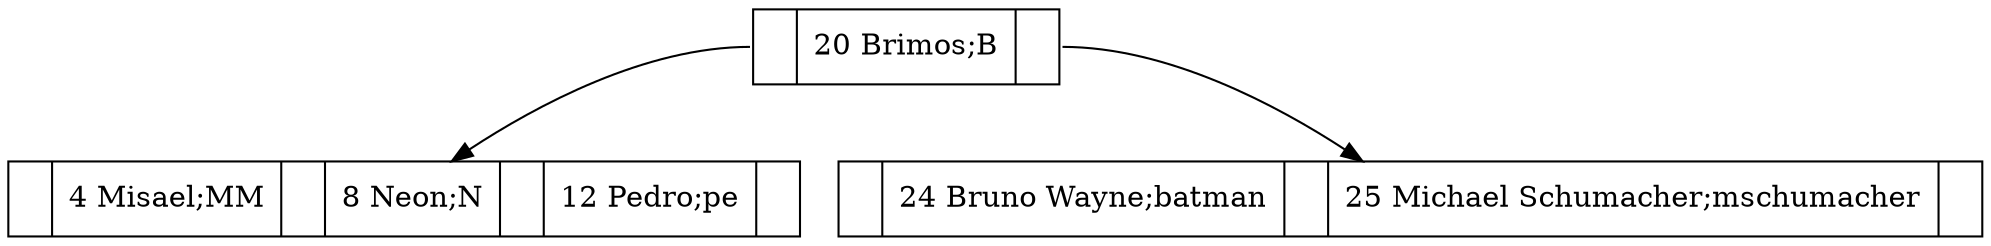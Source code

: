 digraph G{
node[shape=record]
node621009875[label = "<f0>|<f1>20 Brimos;B|<f2>"]
node1265094477[label = "<f0>|<f1>4 Misael;MM|<f2>|<f3>8 Neon;N|<f4>|<f5>12 Pedro;pe|<f6>"]
node621009875:f0->node1265094477
node2125039532[label = "<f0>|<f1>24 Bruno Wayne;batman|<f2>|<f3>25 Michael Schumacher;mschumacher|<f4>"]
node621009875:f2->node2125039532
}